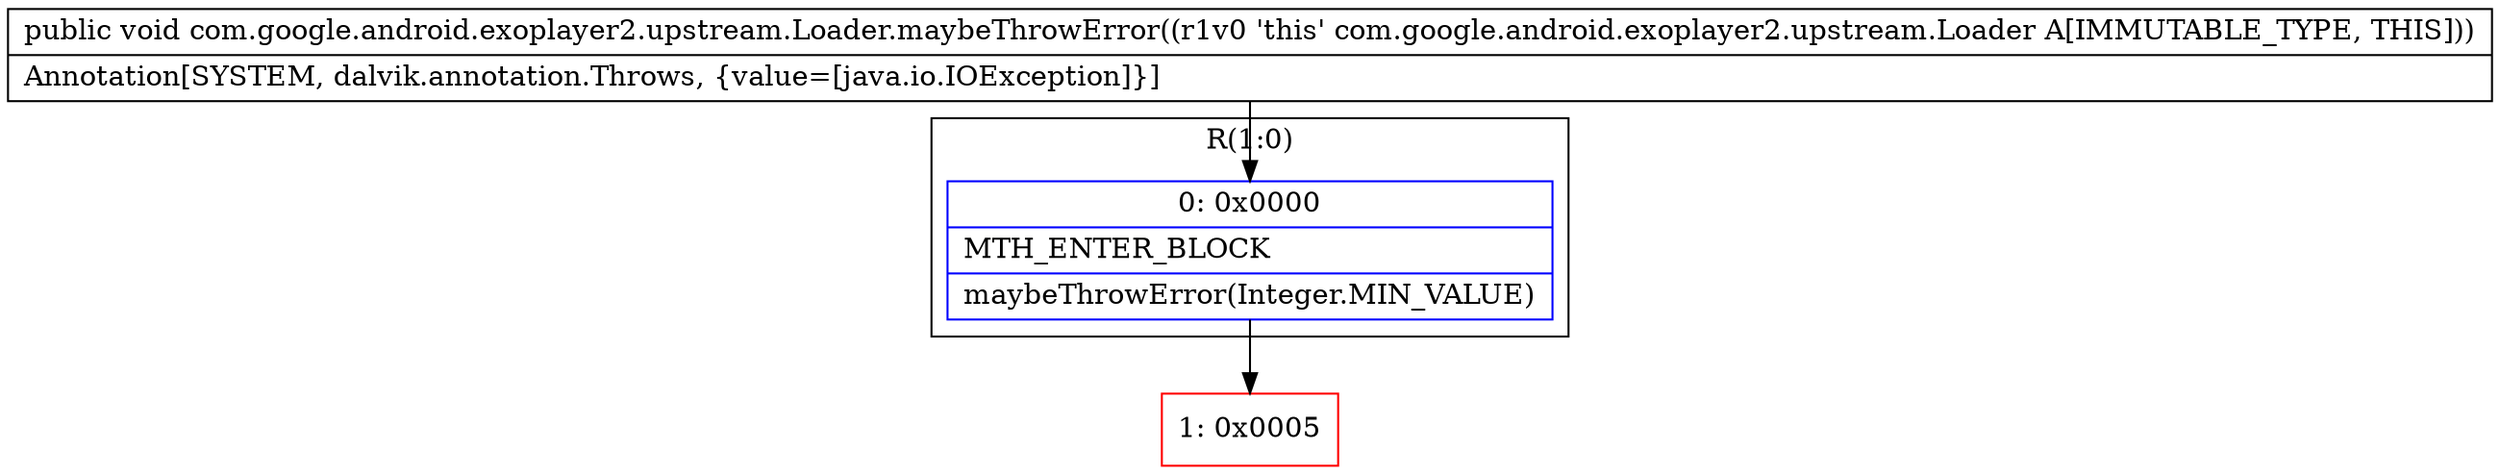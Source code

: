 digraph "CFG forcom.google.android.exoplayer2.upstream.Loader.maybeThrowError()V" {
subgraph cluster_Region_475344820 {
label = "R(1:0)";
node [shape=record,color=blue];
Node_0 [shape=record,label="{0\:\ 0x0000|MTH_ENTER_BLOCK\l|maybeThrowError(Integer.MIN_VALUE)\l}"];
}
Node_1 [shape=record,color=red,label="{1\:\ 0x0005}"];
MethodNode[shape=record,label="{public void com.google.android.exoplayer2.upstream.Loader.maybeThrowError((r1v0 'this' com.google.android.exoplayer2.upstream.Loader A[IMMUTABLE_TYPE, THIS]))  | Annotation[SYSTEM, dalvik.annotation.Throws, \{value=[java.io.IOException]\}]\l}"];
MethodNode -> Node_0;
Node_0 -> Node_1;
}

